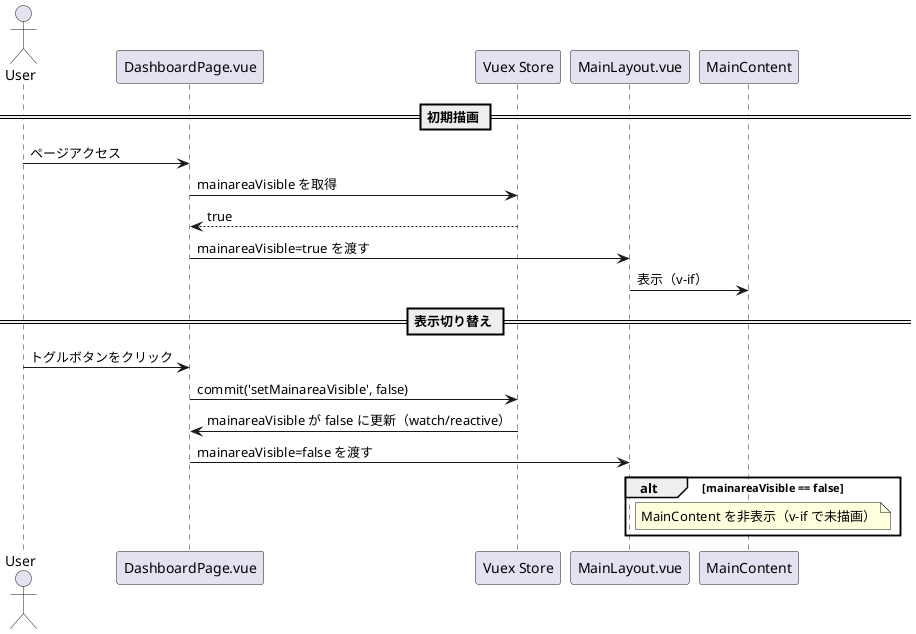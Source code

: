 @startuml
actor User
participant "DashboardPage.vue" as Page
participant "Vuex Store" as Store
participant "MainLayout.vue" as Layout
participant "MainContent" as Main

== 初期描画 ==
User -> Page : ページアクセス
Page -> Store : mainareaVisible を取得
Store --> Page : true
Page -> Layout : mainareaVisible=true を渡す
Layout -> Main : 表示（v-if）

== 表示切り替え ==
User -> Page : トグルボタンをクリック
Page -> Store : commit('setMainareaVisible', false)
Store -> Page : mainareaVisible が false に更新（watch/reactive）

Page -> Layout : mainareaVisible=false を渡す
alt mainareaVisible == false
    note right of Layout : MainContent を非表示（v-if で未描画）
end
@enduml